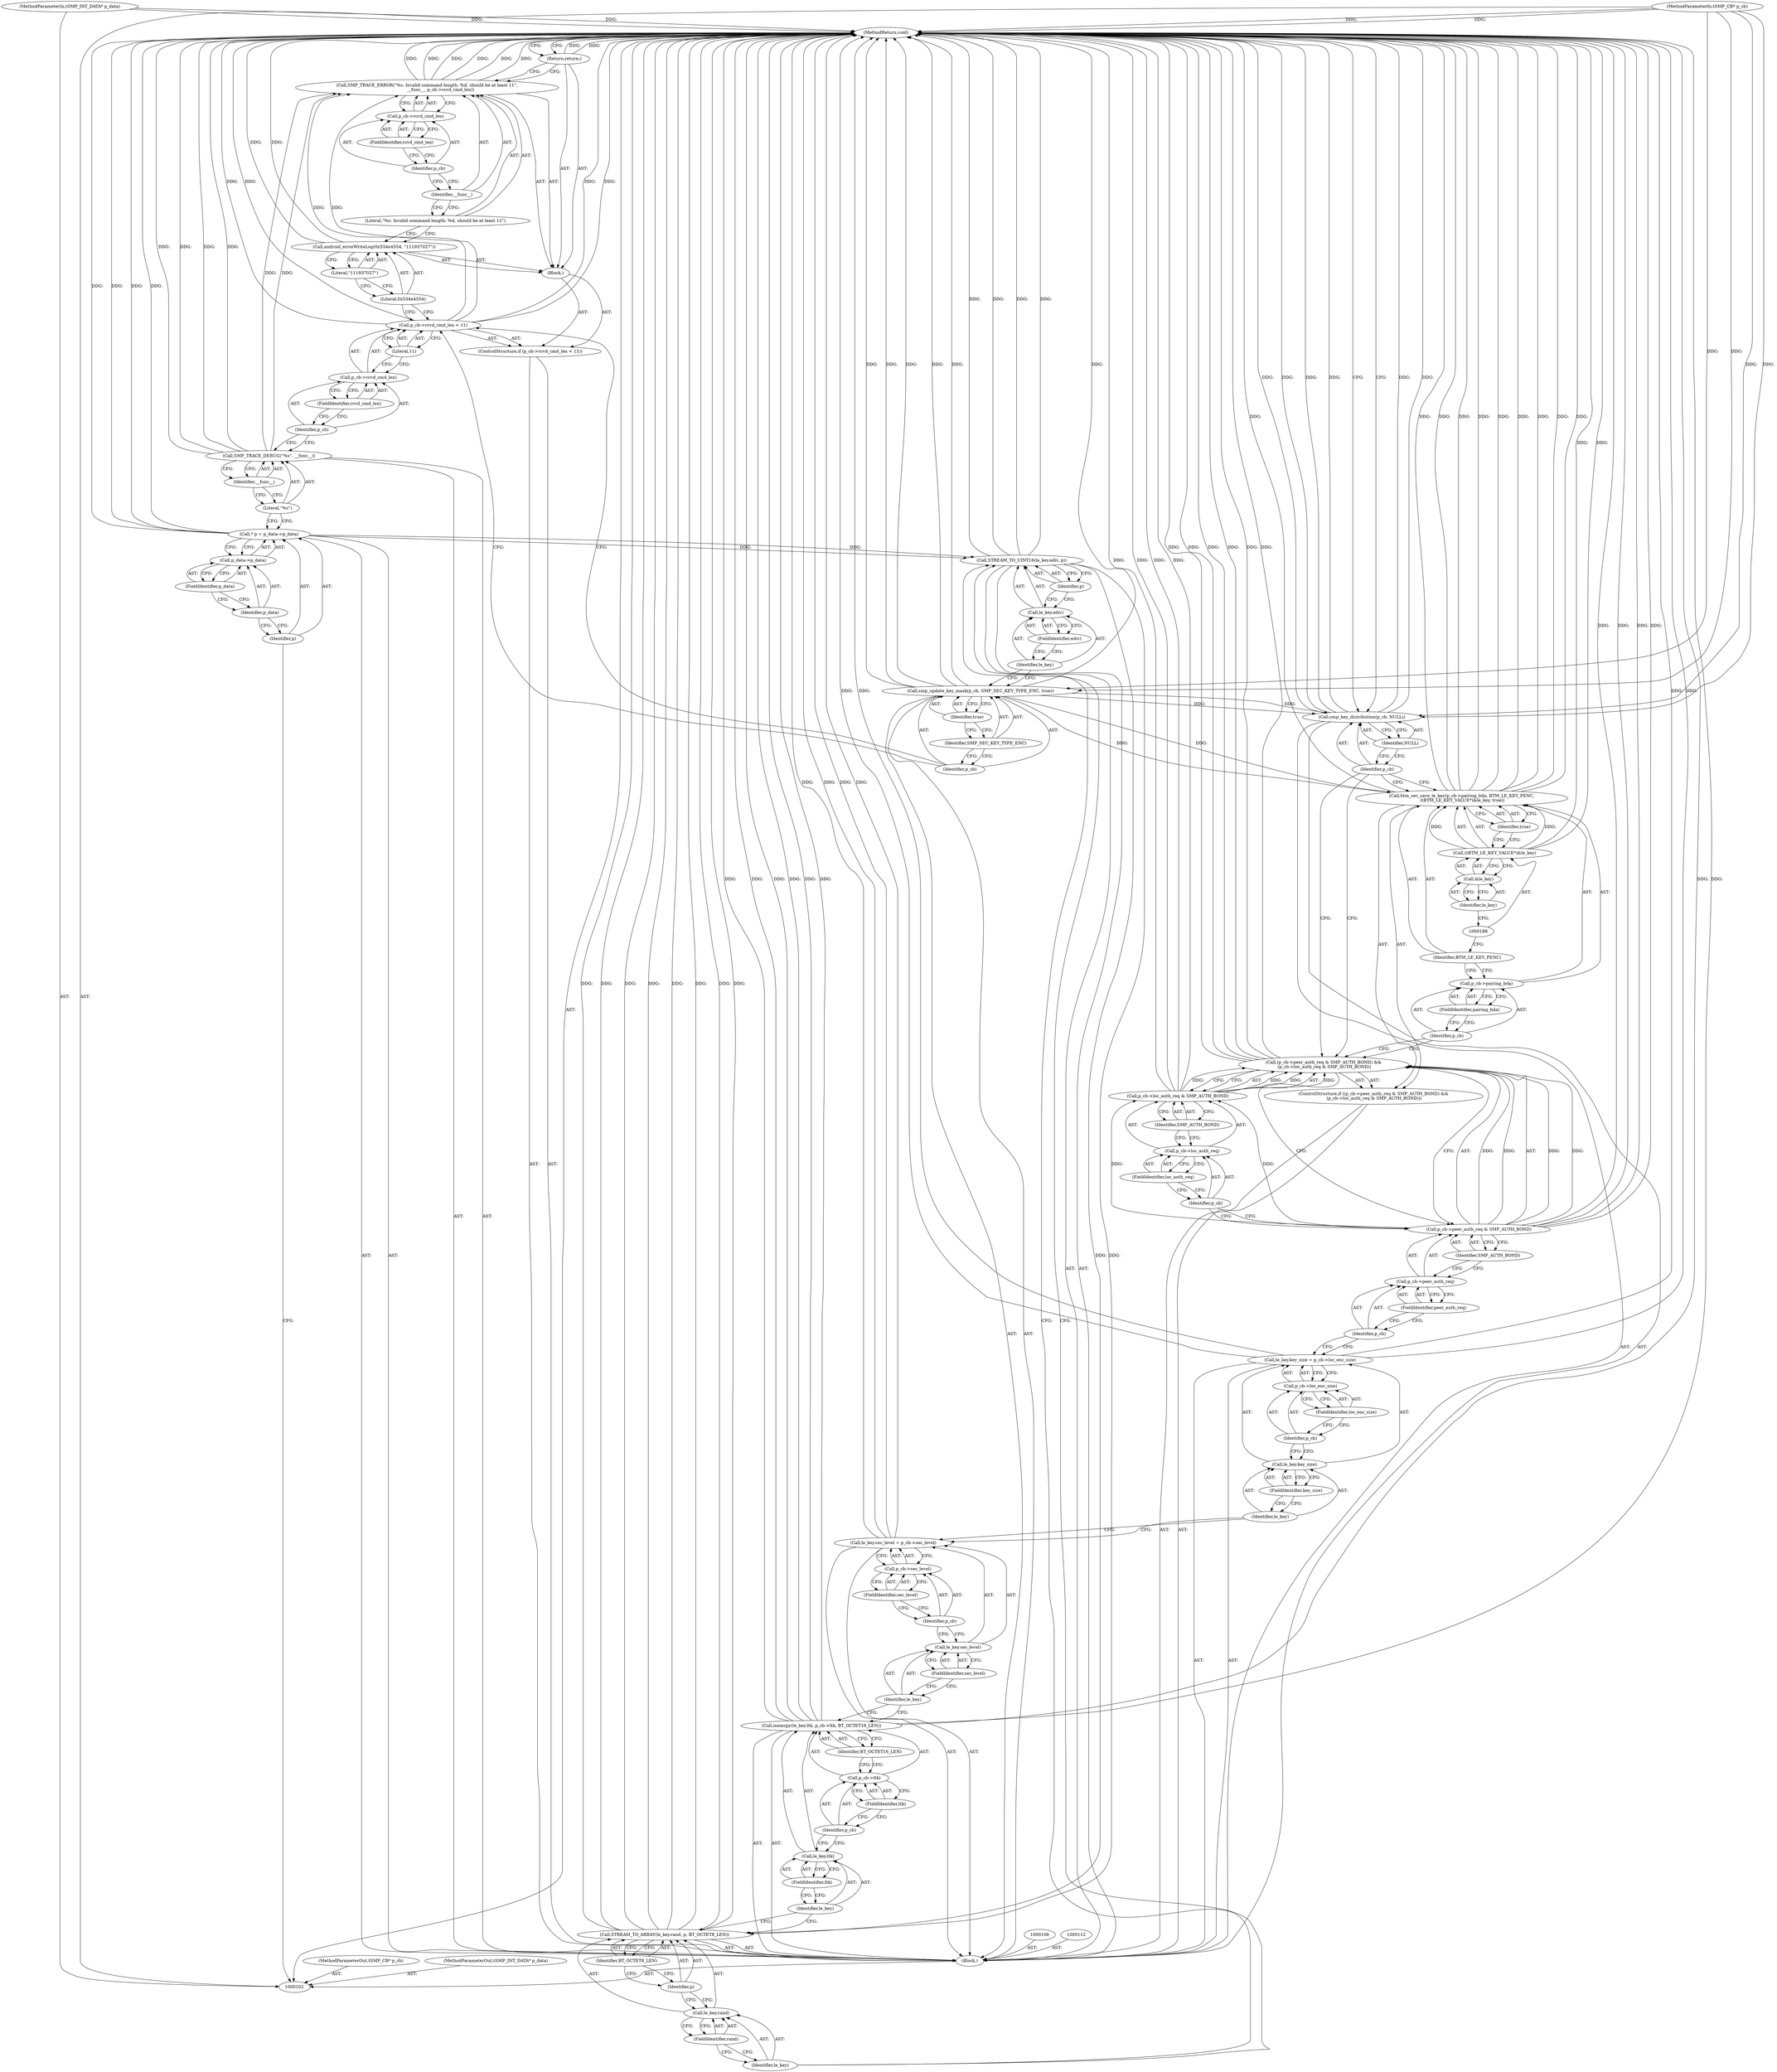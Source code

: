 digraph "0_Android_198888b8e0163bab7a417161c63e483804ae8e31" {
"1000195" [label="(MethodReturn,void)"];
"1000103" [label="(MethodParameterIn,tSMP_CB* p_cb)"];
"1000295" [label="(MethodParameterOut,tSMP_CB* p_cb)"];
"1000104" [label="(MethodParameterIn,tSMP_INT_DATA* p_data)"];
"1000296" [label="(MethodParameterOut,tSMP_INT_DATA* p_data)"];
"1000105" [label="(Block,)"];
"1000127" [label="(Literal,\"%s: Invalid command length: %d, should be at least 11\")"];
"1000126" [label="(Call,SMP_TRACE_ERROR(\"%s: Invalid command length: %d, should be at least 11\",\n                    __func__, p_cb->rcvd_cmd_len))"];
"1000128" [label="(Identifier,__func__)"];
"1000129" [label="(Call,p_cb->rcvd_cmd_len)"];
"1000130" [label="(Identifier,p_cb)"];
"1000131" [label="(FieldIdentifier,rcvd_cmd_len)"];
"1000132" [label="(Return,return;)"];
"1000134" [label="(Identifier,p_cb)"];
"1000135" [label="(Identifier,SMP_SEC_KEY_TYPE_ENC)"];
"1000133" [label="(Call,smp_update_key_mask(p_cb, SMP_SEC_KEY_TYPE_ENC, true))"];
"1000136" [label="(Identifier,true)"];
"1000138" [label="(Call,le_key.ediv)"];
"1000139" [label="(Identifier,le_key)"];
"1000140" [label="(FieldIdentifier,ediv)"];
"1000137" [label="(Call,STREAM_TO_UINT16(le_key.ediv, p))"];
"1000141" [label="(Identifier,p)"];
"1000143" [label="(Call,le_key.rand)"];
"1000144" [label="(Identifier,le_key)"];
"1000142" [label="(Call,STREAM_TO_ARRAY(le_key.rand, p, BT_OCTET8_LEN))"];
"1000145" [label="(FieldIdentifier,rand)"];
"1000146" [label="(Identifier,p)"];
"1000147" [label="(Identifier,BT_OCTET8_LEN)"];
"1000108" [label="(Identifier,p)"];
"1000109" [label="(Call,p_data->p_data)"];
"1000110" [label="(Identifier,p_data)"];
"1000111" [label="(FieldIdentifier,p_data)"];
"1000107" [label="(Call,* p = p_data->p_data)"];
"1000151" [label="(FieldIdentifier,ltk)"];
"1000148" [label="(Call,memcpy(le_key.ltk, p_cb->ltk, BT_OCTET16_LEN))"];
"1000152" [label="(Call,p_cb->ltk)"];
"1000153" [label="(Identifier,p_cb)"];
"1000154" [label="(FieldIdentifier,ltk)"];
"1000155" [label="(Identifier,BT_OCTET16_LEN)"];
"1000149" [label="(Call,le_key.ltk)"];
"1000150" [label="(Identifier,le_key)"];
"1000156" [label="(Call,le_key.sec_level = p_cb->sec_level)"];
"1000157" [label="(Call,le_key.sec_level)"];
"1000158" [label="(Identifier,le_key)"];
"1000160" [label="(Call,p_cb->sec_level)"];
"1000161" [label="(Identifier,p_cb)"];
"1000162" [label="(FieldIdentifier,sec_level)"];
"1000159" [label="(FieldIdentifier,sec_level)"];
"1000163" [label="(Call,le_key.key_size = p_cb->loc_enc_size)"];
"1000164" [label="(Call,le_key.key_size)"];
"1000165" [label="(Identifier,le_key)"];
"1000167" [label="(Call,p_cb->loc_enc_size)"];
"1000168" [label="(Identifier,p_cb)"];
"1000169" [label="(FieldIdentifier,loc_enc_size)"];
"1000166" [label="(FieldIdentifier,key_size)"];
"1000170" [label="(ControlStructure,if ((p_cb->peer_auth_req & SMP_AUTH_BOND) &&\n (p_cb->loc_auth_req & SMP_AUTH_BOND)))"];
"1000175" [label="(FieldIdentifier,peer_auth_req)"];
"1000176" [label="(Identifier,SMP_AUTH_BOND)"];
"1000171" [label="(Call,(p_cb->peer_auth_req & SMP_AUTH_BOND) &&\n (p_cb->loc_auth_req & SMP_AUTH_BOND))"];
"1000172" [label="(Call,p_cb->peer_auth_req & SMP_AUTH_BOND)"];
"1000173" [label="(Call,p_cb->peer_auth_req)"];
"1000174" [label="(Identifier,p_cb)"];
"1000177" [label="(Call,p_cb->loc_auth_req & SMP_AUTH_BOND)"];
"1000178" [label="(Call,p_cb->loc_auth_req)"];
"1000179" [label="(Identifier,p_cb)"];
"1000181" [label="(Identifier,SMP_AUTH_BOND)"];
"1000180" [label="(FieldIdentifier,loc_auth_req)"];
"1000183" [label="(Call,p_cb->pairing_bda)"];
"1000184" [label="(Identifier,p_cb)"];
"1000185" [label="(FieldIdentifier,pairing_bda)"];
"1000182" [label="(Call,btm_sec_save_le_key(p_cb->pairing_bda, BTM_LE_KEY_PENC,\n (tBTM_LE_KEY_VALUE*)&le_key, true))"];
"1000186" [label="(Identifier,BTM_LE_KEY_PENC)"];
"1000187" [label="(Call,(tBTM_LE_KEY_VALUE*)&le_key)"];
"1000189" [label="(Call,&le_key)"];
"1000190" [label="(Identifier,le_key)"];
"1000191" [label="(Identifier,true)"];
"1000192" [label="(Call,smp_key_distribution(p_cb, NULL))"];
"1000193" [label="(Identifier,p_cb)"];
"1000194" [label="(Identifier,NULL)"];
"1000114" [label="(Literal,\"%s\")"];
"1000115" [label="(Identifier,__func__)"];
"1000113" [label="(Call,SMP_TRACE_DEBUG(\"%s\", __func__))"];
"1000120" [label="(FieldIdentifier,rcvd_cmd_len)"];
"1000116" [label="(ControlStructure,if (p_cb->rcvd_cmd_len < 11))"];
"1000121" [label="(Literal,11)"];
"1000122" [label="(Block,)"];
"1000117" [label="(Call,p_cb->rcvd_cmd_len < 11)"];
"1000118" [label="(Call,p_cb->rcvd_cmd_len)"];
"1000119" [label="(Identifier,p_cb)"];
"1000124" [label="(Literal,0x534e4554)"];
"1000125" [label="(Literal,\"111937027\")"];
"1000123" [label="(Call,android_errorWriteLog(0x534e4554, \"111937027\"))"];
"1000195" -> "1000102"  [label="AST: "];
"1000195" -> "1000132"  [label="CFG: "];
"1000195" -> "1000192"  [label="CFG: "];
"1000132" -> "1000195"  [label="DDG: "];
"1000192" -> "1000195"  [label="DDG: "];
"1000192" -> "1000195"  [label="DDG: "];
"1000192" -> "1000195"  [label="DDG: "];
"1000107" -> "1000195"  [label="DDG: "];
"1000107" -> "1000195"  [label="DDG: "];
"1000156" -> "1000195"  [label="DDG: "];
"1000156" -> "1000195"  [label="DDG: "];
"1000104" -> "1000195"  [label="DDG: "];
"1000123" -> "1000195"  [label="DDG: "];
"1000148" -> "1000195"  [label="DDG: "];
"1000148" -> "1000195"  [label="DDG: "];
"1000148" -> "1000195"  [label="DDG: "];
"1000148" -> "1000195"  [label="DDG: "];
"1000177" -> "1000195"  [label="DDG: "];
"1000177" -> "1000195"  [label="DDG: "];
"1000117" -> "1000195"  [label="DDG: "];
"1000117" -> "1000195"  [label="DDG: "];
"1000133" -> "1000195"  [label="DDG: "];
"1000133" -> "1000195"  [label="DDG: "];
"1000133" -> "1000195"  [label="DDG: "];
"1000171" -> "1000195"  [label="DDG: "];
"1000171" -> "1000195"  [label="DDG: "];
"1000171" -> "1000195"  [label="DDG: "];
"1000182" -> "1000195"  [label="DDG: "];
"1000182" -> "1000195"  [label="DDG: "];
"1000182" -> "1000195"  [label="DDG: "];
"1000182" -> "1000195"  [label="DDG: "];
"1000182" -> "1000195"  [label="DDG: "];
"1000163" -> "1000195"  [label="DDG: "];
"1000163" -> "1000195"  [label="DDG: "];
"1000126" -> "1000195"  [label="DDG: "];
"1000126" -> "1000195"  [label="DDG: "];
"1000126" -> "1000195"  [label="DDG: "];
"1000142" -> "1000195"  [label="DDG: "];
"1000142" -> "1000195"  [label="DDG: "];
"1000142" -> "1000195"  [label="DDG: "];
"1000142" -> "1000195"  [label="DDG: "];
"1000187" -> "1000195"  [label="DDG: "];
"1000103" -> "1000195"  [label="DDG: "];
"1000113" -> "1000195"  [label="DDG: "];
"1000113" -> "1000195"  [label="DDG: "];
"1000172" -> "1000195"  [label="DDG: "];
"1000172" -> "1000195"  [label="DDG: "];
"1000137" -> "1000195"  [label="DDG: "];
"1000137" -> "1000195"  [label="DDG: "];
"1000103" -> "1000102"  [label="AST: "];
"1000103" -> "1000195"  [label="DDG: "];
"1000103" -> "1000133"  [label="DDG: "];
"1000103" -> "1000192"  [label="DDG: "];
"1000295" -> "1000102"  [label="AST: "];
"1000104" -> "1000102"  [label="AST: "];
"1000104" -> "1000195"  [label="DDG: "];
"1000296" -> "1000102"  [label="AST: "];
"1000105" -> "1000102"  [label="AST: "];
"1000106" -> "1000105"  [label="AST: "];
"1000107" -> "1000105"  [label="AST: "];
"1000112" -> "1000105"  [label="AST: "];
"1000113" -> "1000105"  [label="AST: "];
"1000116" -> "1000105"  [label="AST: "];
"1000133" -> "1000105"  [label="AST: "];
"1000137" -> "1000105"  [label="AST: "];
"1000142" -> "1000105"  [label="AST: "];
"1000148" -> "1000105"  [label="AST: "];
"1000156" -> "1000105"  [label="AST: "];
"1000163" -> "1000105"  [label="AST: "];
"1000170" -> "1000105"  [label="AST: "];
"1000192" -> "1000105"  [label="AST: "];
"1000127" -> "1000126"  [label="AST: "];
"1000127" -> "1000123"  [label="CFG: "];
"1000128" -> "1000127"  [label="CFG: "];
"1000126" -> "1000122"  [label="AST: "];
"1000126" -> "1000129"  [label="CFG: "];
"1000127" -> "1000126"  [label="AST: "];
"1000128" -> "1000126"  [label="AST: "];
"1000129" -> "1000126"  [label="AST: "];
"1000132" -> "1000126"  [label="CFG: "];
"1000126" -> "1000195"  [label="DDG: "];
"1000126" -> "1000195"  [label="DDG: "];
"1000126" -> "1000195"  [label="DDG: "];
"1000113" -> "1000126"  [label="DDG: "];
"1000117" -> "1000126"  [label="DDG: "];
"1000128" -> "1000126"  [label="AST: "];
"1000128" -> "1000127"  [label="CFG: "];
"1000130" -> "1000128"  [label="CFG: "];
"1000129" -> "1000126"  [label="AST: "];
"1000129" -> "1000131"  [label="CFG: "];
"1000130" -> "1000129"  [label="AST: "];
"1000131" -> "1000129"  [label="AST: "];
"1000126" -> "1000129"  [label="CFG: "];
"1000130" -> "1000129"  [label="AST: "];
"1000130" -> "1000128"  [label="CFG: "];
"1000131" -> "1000130"  [label="CFG: "];
"1000131" -> "1000129"  [label="AST: "];
"1000131" -> "1000130"  [label="CFG: "];
"1000129" -> "1000131"  [label="CFG: "];
"1000132" -> "1000122"  [label="AST: "];
"1000132" -> "1000126"  [label="CFG: "];
"1000195" -> "1000132"  [label="CFG: "];
"1000132" -> "1000195"  [label="DDG: "];
"1000134" -> "1000133"  [label="AST: "];
"1000134" -> "1000117"  [label="CFG: "];
"1000135" -> "1000134"  [label="CFG: "];
"1000135" -> "1000133"  [label="AST: "];
"1000135" -> "1000134"  [label="CFG: "];
"1000136" -> "1000135"  [label="CFG: "];
"1000133" -> "1000105"  [label="AST: "];
"1000133" -> "1000136"  [label="CFG: "];
"1000134" -> "1000133"  [label="AST: "];
"1000135" -> "1000133"  [label="AST: "];
"1000136" -> "1000133"  [label="AST: "];
"1000139" -> "1000133"  [label="CFG: "];
"1000133" -> "1000195"  [label="DDG: "];
"1000133" -> "1000195"  [label="DDG: "];
"1000133" -> "1000195"  [label="DDG: "];
"1000103" -> "1000133"  [label="DDG: "];
"1000133" -> "1000182"  [label="DDG: "];
"1000133" -> "1000192"  [label="DDG: "];
"1000136" -> "1000133"  [label="AST: "];
"1000136" -> "1000135"  [label="CFG: "];
"1000133" -> "1000136"  [label="CFG: "];
"1000138" -> "1000137"  [label="AST: "];
"1000138" -> "1000140"  [label="CFG: "];
"1000139" -> "1000138"  [label="AST: "];
"1000140" -> "1000138"  [label="AST: "];
"1000141" -> "1000138"  [label="CFG: "];
"1000139" -> "1000138"  [label="AST: "];
"1000139" -> "1000133"  [label="CFG: "];
"1000140" -> "1000139"  [label="CFG: "];
"1000140" -> "1000138"  [label="AST: "];
"1000140" -> "1000139"  [label="CFG: "];
"1000138" -> "1000140"  [label="CFG: "];
"1000137" -> "1000105"  [label="AST: "];
"1000137" -> "1000141"  [label="CFG: "];
"1000138" -> "1000137"  [label="AST: "];
"1000141" -> "1000137"  [label="AST: "];
"1000144" -> "1000137"  [label="CFG: "];
"1000137" -> "1000195"  [label="DDG: "];
"1000137" -> "1000195"  [label="DDG: "];
"1000107" -> "1000137"  [label="DDG: "];
"1000137" -> "1000142"  [label="DDG: "];
"1000141" -> "1000137"  [label="AST: "];
"1000141" -> "1000138"  [label="CFG: "];
"1000137" -> "1000141"  [label="CFG: "];
"1000143" -> "1000142"  [label="AST: "];
"1000143" -> "1000145"  [label="CFG: "];
"1000144" -> "1000143"  [label="AST: "];
"1000145" -> "1000143"  [label="AST: "];
"1000146" -> "1000143"  [label="CFG: "];
"1000144" -> "1000143"  [label="AST: "];
"1000144" -> "1000137"  [label="CFG: "];
"1000145" -> "1000144"  [label="CFG: "];
"1000142" -> "1000105"  [label="AST: "];
"1000142" -> "1000147"  [label="CFG: "];
"1000143" -> "1000142"  [label="AST: "];
"1000146" -> "1000142"  [label="AST: "];
"1000147" -> "1000142"  [label="AST: "];
"1000150" -> "1000142"  [label="CFG: "];
"1000142" -> "1000195"  [label="DDG: "];
"1000142" -> "1000195"  [label="DDG: "];
"1000142" -> "1000195"  [label="DDG: "];
"1000142" -> "1000195"  [label="DDG: "];
"1000137" -> "1000142"  [label="DDG: "];
"1000145" -> "1000143"  [label="AST: "];
"1000145" -> "1000144"  [label="CFG: "];
"1000143" -> "1000145"  [label="CFG: "];
"1000146" -> "1000142"  [label="AST: "];
"1000146" -> "1000143"  [label="CFG: "];
"1000147" -> "1000146"  [label="CFG: "];
"1000147" -> "1000142"  [label="AST: "];
"1000147" -> "1000146"  [label="CFG: "];
"1000142" -> "1000147"  [label="CFG: "];
"1000108" -> "1000107"  [label="AST: "];
"1000108" -> "1000102"  [label="CFG: "];
"1000110" -> "1000108"  [label="CFG: "];
"1000109" -> "1000107"  [label="AST: "];
"1000109" -> "1000111"  [label="CFG: "];
"1000110" -> "1000109"  [label="AST: "];
"1000111" -> "1000109"  [label="AST: "];
"1000107" -> "1000109"  [label="CFG: "];
"1000110" -> "1000109"  [label="AST: "];
"1000110" -> "1000108"  [label="CFG: "];
"1000111" -> "1000110"  [label="CFG: "];
"1000111" -> "1000109"  [label="AST: "];
"1000111" -> "1000110"  [label="CFG: "];
"1000109" -> "1000111"  [label="CFG: "];
"1000107" -> "1000105"  [label="AST: "];
"1000107" -> "1000109"  [label="CFG: "];
"1000108" -> "1000107"  [label="AST: "];
"1000109" -> "1000107"  [label="AST: "];
"1000114" -> "1000107"  [label="CFG: "];
"1000107" -> "1000195"  [label="DDG: "];
"1000107" -> "1000195"  [label="DDG: "];
"1000107" -> "1000137"  [label="DDG: "];
"1000151" -> "1000149"  [label="AST: "];
"1000151" -> "1000150"  [label="CFG: "];
"1000149" -> "1000151"  [label="CFG: "];
"1000148" -> "1000105"  [label="AST: "];
"1000148" -> "1000155"  [label="CFG: "];
"1000149" -> "1000148"  [label="AST: "];
"1000152" -> "1000148"  [label="AST: "];
"1000155" -> "1000148"  [label="AST: "];
"1000158" -> "1000148"  [label="CFG: "];
"1000148" -> "1000195"  [label="DDG: "];
"1000148" -> "1000195"  [label="DDG: "];
"1000148" -> "1000195"  [label="DDG: "];
"1000148" -> "1000195"  [label="DDG: "];
"1000152" -> "1000148"  [label="AST: "];
"1000152" -> "1000154"  [label="CFG: "];
"1000153" -> "1000152"  [label="AST: "];
"1000154" -> "1000152"  [label="AST: "];
"1000155" -> "1000152"  [label="CFG: "];
"1000153" -> "1000152"  [label="AST: "];
"1000153" -> "1000149"  [label="CFG: "];
"1000154" -> "1000153"  [label="CFG: "];
"1000154" -> "1000152"  [label="AST: "];
"1000154" -> "1000153"  [label="CFG: "];
"1000152" -> "1000154"  [label="CFG: "];
"1000155" -> "1000148"  [label="AST: "];
"1000155" -> "1000152"  [label="CFG: "];
"1000148" -> "1000155"  [label="CFG: "];
"1000149" -> "1000148"  [label="AST: "];
"1000149" -> "1000151"  [label="CFG: "];
"1000150" -> "1000149"  [label="AST: "];
"1000151" -> "1000149"  [label="AST: "];
"1000153" -> "1000149"  [label="CFG: "];
"1000150" -> "1000149"  [label="AST: "];
"1000150" -> "1000142"  [label="CFG: "];
"1000151" -> "1000150"  [label="CFG: "];
"1000156" -> "1000105"  [label="AST: "];
"1000156" -> "1000160"  [label="CFG: "];
"1000157" -> "1000156"  [label="AST: "];
"1000160" -> "1000156"  [label="AST: "];
"1000165" -> "1000156"  [label="CFG: "];
"1000156" -> "1000195"  [label="DDG: "];
"1000156" -> "1000195"  [label="DDG: "];
"1000157" -> "1000156"  [label="AST: "];
"1000157" -> "1000159"  [label="CFG: "];
"1000158" -> "1000157"  [label="AST: "];
"1000159" -> "1000157"  [label="AST: "];
"1000161" -> "1000157"  [label="CFG: "];
"1000158" -> "1000157"  [label="AST: "];
"1000158" -> "1000148"  [label="CFG: "];
"1000159" -> "1000158"  [label="CFG: "];
"1000160" -> "1000156"  [label="AST: "];
"1000160" -> "1000162"  [label="CFG: "];
"1000161" -> "1000160"  [label="AST: "];
"1000162" -> "1000160"  [label="AST: "];
"1000156" -> "1000160"  [label="CFG: "];
"1000161" -> "1000160"  [label="AST: "];
"1000161" -> "1000157"  [label="CFG: "];
"1000162" -> "1000161"  [label="CFG: "];
"1000162" -> "1000160"  [label="AST: "];
"1000162" -> "1000161"  [label="CFG: "];
"1000160" -> "1000162"  [label="CFG: "];
"1000159" -> "1000157"  [label="AST: "];
"1000159" -> "1000158"  [label="CFG: "];
"1000157" -> "1000159"  [label="CFG: "];
"1000163" -> "1000105"  [label="AST: "];
"1000163" -> "1000167"  [label="CFG: "];
"1000164" -> "1000163"  [label="AST: "];
"1000167" -> "1000163"  [label="AST: "];
"1000174" -> "1000163"  [label="CFG: "];
"1000163" -> "1000195"  [label="DDG: "];
"1000163" -> "1000195"  [label="DDG: "];
"1000164" -> "1000163"  [label="AST: "];
"1000164" -> "1000166"  [label="CFG: "];
"1000165" -> "1000164"  [label="AST: "];
"1000166" -> "1000164"  [label="AST: "];
"1000168" -> "1000164"  [label="CFG: "];
"1000165" -> "1000164"  [label="AST: "];
"1000165" -> "1000156"  [label="CFG: "];
"1000166" -> "1000165"  [label="CFG: "];
"1000167" -> "1000163"  [label="AST: "];
"1000167" -> "1000169"  [label="CFG: "];
"1000168" -> "1000167"  [label="AST: "];
"1000169" -> "1000167"  [label="AST: "];
"1000163" -> "1000167"  [label="CFG: "];
"1000168" -> "1000167"  [label="AST: "];
"1000168" -> "1000164"  [label="CFG: "];
"1000169" -> "1000168"  [label="CFG: "];
"1000169" -> "1000167"  [label="AST: "];
"1000169" -> "1000168"  [label="CFG: "];
"1000167" -> "1000169"  [label="CFG: "];
"1000166" -> "1000164"  [label="AST: "];
"1000166" -> "1000165"  [label="CFG: "];
"1000164" -> "1000166"  [label="CFG: "];
"1000170" -> "1000105"  [label="AST: "];
"1000171" -> "1000170"  [label="AST: "];
"1000182" -> "1000170"  [label="AST: "];
"1000175" -> "1000173"  [label="AST: "];
"1000175" -> "1000174"  [label="CFG: "];
"1000173" -> "1000175"  [label="CFG: "];
"1000176" -> "1000172"  [label="AST: "];
"1000176" -> "1000173"  [label="CFG: "];
"1000172" -> "1000176"  [label="CFG: "];
"1000171" -> "1000170"  [label="AST: "];
"1000171" -> "1000172"  [label="CFG: "];
"1000171" -> "1000177"  [label="CFG: "];
"1000172" -> "1000171"  [label="AST: "];
"1000177" -> "1000171"  [label="AST: "];
"1000184" -> "1000171"  [label="CFG: "];
"1000193" -> "1000171"  [label="CFG: "];
"1000171" -> "1000195"  [label="DDG: "];
"1000171" -> "1000195"  [label="DDG: "];
"1000171" -> "1000195"  [label="DDG: "];
"1000172" -> "1000171"  [label="DDG: "];
"1000172" -> "1000171"  [label="DDG: "];
"1000177" -> "1000171"  [label="DDG: "];
"1000177" -> "1000171"  [label="DDG: "];
"1000172" -> "1000171"  [label="AST: "];
"1000172" -> "1000176"  [label="CFG: "];
"1000173" -> "1000172"  [label="AST: "];
"1000176" -> "1000172"  [label="AST: "];
"1000179" -> "1000172"  [label="CFG: "];
"1000171" -> "1000172"  [label="CFG: "];
"1000172" -> "1000195"  [label="DDG: "];
"1000172" -> "1000195"  [label="DDG: "];
"1000172" -> "1000171"  [label="DDG: "];
"1000172" -> "1000171"  [label="DDG: "];
"1000172" -> "1000177"  [label="DDG: "];
"1000173" -> "1000172"  [label="AST: "];
"1000173" -> "1000175"  [label="CFG: "];
"1000174" -> "1000173"  [label="AST: "];
"1000175" -> "1000173"  [label="AST: "];
"1000176" -> "1000173"  [label="CFG: "];
"1000174" -> "1000173"  [label="AST: "];
"1000174" -> "1000163"  [label="CFG: "];
"1000175" -> "1000174"  [label="CFG: "];
"1000177" -> "1000171"  [label="AST: "];
"1000177" -> "1000181"  [label="CFG: "];
"1000178" -> "1000177"  [label="AST: "];
"1000181" -> "1000177"  [label="AST: "];
"1000171" -> "1000177"  [label="CFG: "];
"1000177" -> "1000195"  [label="DDG: "];
"1000177" -> "1000195"  [label="DDG: "];
"1000177" -> "1000171"  [label="DDG: "];
"1000177" -> "1000171"  [label="DDG: "];
"1000172" -> "1000177"  [label="DDG: "];
"1000178" -> "1000177"  [label="AST: "];
"1000178" -> "1000180"  [label="CFG: "];
"1000179" -> "1000178"  [label="AST: "];
"1000180" -> "1000178"  [label="AST: "];
"1000181" -> "1000178"  [label="CFG: "];
"1000179" -> "1000178"  [label="AST: "];
"1000179" -> "1000172"  [label="CFG: "];
"1000180" -> "1000179"  [label="CFG: "];
"1000181" -> "1000177"  [label="AST: "];
"1000181" -> "1000178"  [label="CFG: "];
"1000177" -> "1000181"  [label="CFG: "];
"1000180" -> "1000178"  [label="AST: "];
"1000180" -> "1000179"  [label="CFG: "];
"1000178" -> "1000180"  [label="CFG: "];
"1000183" -> "1000182"  [label="AST: "];
"1000183" -> "1000185"  [label="CFG: "];
"1000184" -> "1000183"  [label="AST: "];
"1000185" -> "1000183"  [label="AST: "];
"1000186" -> "1000183"  [label="CFG: "];
"1000184" -> "1000183"  [label="AST: "];
"1000184" -> "1000171"  [label="CFG: "];
"1000185" -> "1000184"  [label="CFG: "];
"1000185" -> "1000183"  [label="AST: "];
"1000185" -> "1000184"  [label="CFG: "];
"1000183" -> "1000185"  [label="CFG: "];
"1000182" -> "1000170"  [label="AST: "];
"1000182" -> "1000191"  [label="CFG: "];
"1000183" -> "1000182"  [label="AST: "];
"1000186" -> "1000182"  [label="AST: "];
"1000187" -> "1000182"  [label="AST: "];
"1000191" -> "1000182"  [label="AST: "];
"1000193" -> "1000182"  [label="CFG: "];
"1000182" -> "1000195"  [label="DDG: "];
"1000182" -> "1000195"  [label="DDG: "];
"1000182" -> "1000195"  [label="DDG: "];
"1000182" -> "1000195"  [label="DDG: "];
"1000182" -> "1000195"  [label="DDG: "];
"1000187" -> "1000182"  [label="DDG: "];
"1000133" -> "1000182"  [label="DDG: "];
"1000186" -> "1000182"  [label="AST: "];
"1000186" -> "1000183"  [label="CFG: "];
"1000188" -> "1000186"  [label="CFG: "];
"1000187" -> "1000182"  [label="AST: "];
"1000187" -> "1000189"  [label="CFG: "];
"1000188" -> "1000187"  [label="AST: "];
"1000189" -> "1000187"  [label="AST: "];
"1000191" -> "1000187"  [label="CFG: "];
"1000187" -> "1000195"  [label="DDG: "];
"1000187" -> "1000182"  [label="DDG: "];
"1000189" -> "1000187"  [label="AST: "];
"1000189" -> "1000190"  [label="CFG: "];
"1000190" -> "1000189"  [label="AST: "];
"1000187" -> "1000189"  [label="CFG: "];
"1000190" -> "1000189"  [label="AST: "];
"1000190" -> "1000188"  [label="CFG: "];
"1000189" -> "1000190"  [label="CFG: "];
"1000191" -> "1000182"  [label="AST: "];
"1000191" -> "1000187"  [label="CFG: "];
"1000182" -> "1000191"  [label="CFG: "];
"1000192" -> "1000105"  [label="AST: "];
"1000192" -> "1000194"  [label="CFG: "];
"1000193" -> "1000192"  [label="AST: "];
"1000194" -> "1000192"  [label="AST: "];
"1000195" -> "1000192"  [label="CFG: "];
"1000192" -> "1000195"  [label="DDG: "];
"1000192" -> "1000195"  [label="DDG: "];
"1000192" -> "1000195"  [label="DDG: "];
"1000133" -> "1000192"  [label="DDG: "];
"1000103" -> "1000192"  [label="DDG: "];
"1000193" -> "1000192"  [label="AST: "];
"1000193" -> "1000182"  [label="CFG: "];
"1000193" -> "1000171"  [label="CFG: "];
"1000194" -> "1000193"  [label="CFG: "];
"1000194" -> "1000192"  [label="AST: "];
"1000194" -> "1000193"  [label="CFG: "];
"1000192" -> "1000194"  [label="CFG: "];
"1000114" -> "1000113"  [label="AST: "];
"1000114" -> "1000107"  [label="CFG: "];
"1000115" -> "1000114"  [label="CFG: "];
"1000115" -> "1000113"  [label="AST: "];
"1000115" -> "1000114"  [label="CFG: "];
"1000113" -> "1000115"  [label="CFG: "];
"1000113" -> "1000105"  [label="AST: "];
"1000113" -> "1000115"  [label="CFG: "];
"1000114" -> "1000113"  [label="AST: "];
"1000115" -> "1000113"  [label="AST: "];
"1000119" -> "1000113"  [label="CFG: "];
"1000113" -> "1000195"  [label="DDG: "];
"1000113" -> "1000195"  [label="DDG: "];
"1000113" -> "1000126"  [label="DDG: "];
"1000120" -> "1000118"  [label="AST: "];
"1000120" -> "1000119"  [label="CFG: "];
"1000118" -> "1000120"  [label="CFG: "];
"1000116" -> "1000105"  [label="AST: "];
"1000117" -> "1000116"  [label="AST: "];
"1000122" -> "1000116"  [label="AST: "];
"1000121" -> "1000117"  [label="AST: "];
"1000121" -> "1000118"  [label="CFG: "];
"1000117" -> "1000121"  [label="CFG: "];
"1000122" -> "1000116"  [label="AST: "];
"1000123" -> "1000122"  [label="AST: "];
"1000126" -> "1000122"  [label="AST: "];
"1000132" -> "1000122"  [label="AST: "];
"1000117" -> "1000116"  [label="AST: "];
"1000117" -> "1000121"  [label="CFG: "];
"1000118" -> "1000117"  [label="AST: "];
"1000121" -> "1000117"  [label="AST: "];
"1000124" -> "1000117"  [label="CFG: "];
"1000134" -> "1000117"  [label="CFG: "];
"1000117" -> "1000195"  [label="DDG: "];
"1000117" -> "1000195"  [label="DDG: "];
"1000117" -> "1000126"  [label="DDG: "];
"1000118" -> "1000117"  [label="AST: "];
"1000118" -> "1000120"  [label="CFG: "];
"1000119" -> "1000118"  [label="AST: "];
"1000120" -> "1000118"  [label="AST: "];
"1000121" -> "1000118"  [label="CFG: "];
"1000119" -> "1000118"  [label="AST: "];
"1000119" -> "1000113"  [label="CFG: "];
"1000120" -> "1000119"  [label="CFG: "];
"1000124" -> "1000123"  [label="AST: "];
"1000124" -> "1000117"  [label="CFG: "];
"1000125" -> "1000124"  [label="CFG: "];
"1000125" -> "1000123"  [label="AST: "];
"1000125" -> "1000124"  [label="CFG: "];
"1000123" -> "1000125"  [label="CFG: "];
"1000123" -> "1000122"  [label="AST: "];
"1000123" -> "1000125"  [label="CFG: "];
"1000124" -> "1000123"  [label="AST: "];
"1000125" -> "1000123"  [label="AST: "];
"1000127" -> "1000123"  [label="CFG: "];
"1000123" -> "1000195"  [label="DDG: "];
}
